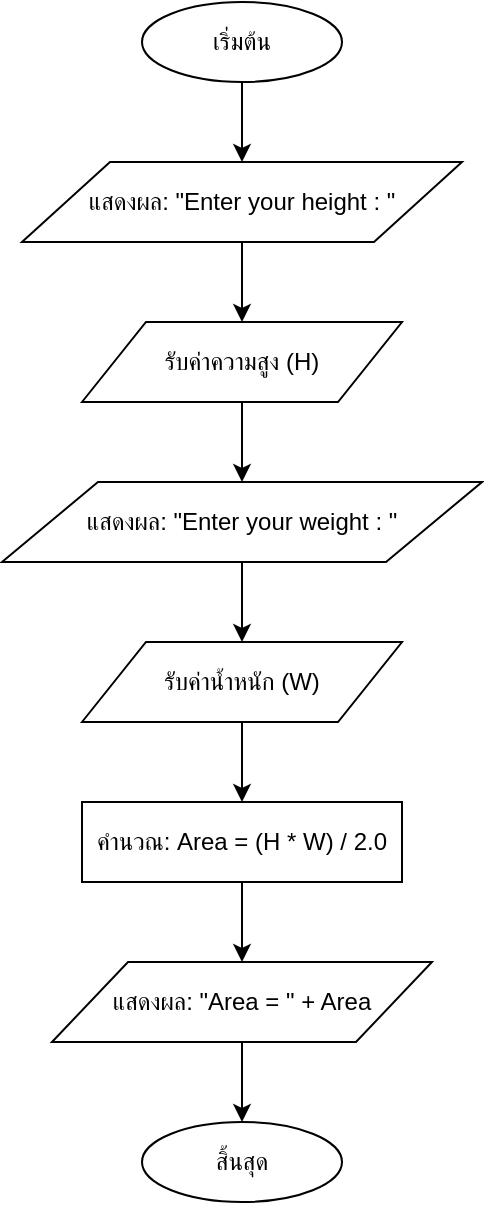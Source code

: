 <mxfile version="28.1.2">
  <diagram name="หน้า-1" id="ab_dqtc9z-DOFBjk1tps">
    <mxGraphModel dx="1042" dy="626" grid="1" gridSize="10" guides="1" tooltips="1" connect="1" arrows="1" fold="1" page="1" pageScale="1" pageWidth="827" pageHeight="1169" math="0" shadow="0">
      <root>
        <mxCell id="0" />
        <mxCell id="1" parent="0" />
        <mxCell id="sxJMv7evkV5N2YoHrMep-1" value="เริ่มต้น" style="shape=ellipse;whiteSpace=wrap;html=1;" vertex="1" parent="1">
          <mxGeometry x="350" y="40" width="100" height="40" as="geometry" />
        </mxCell>
        <mxCell id="sxJMv7evkV5N2YoHrMep-2" value="แสดงผล: &quot;Enter your height : &quot;" style="shape=parallelogram;perimeter=parallelogramPerimeter;whiteSpace=wrap;html=1;" vertex="1" parent="1">
          <mxGeometry x="290" y="120" width="220" height="40" as="geometry" />
        </mxCell>
        <mxCell id="sxJMv7evkV5N2YoHrMep-3" value="" style="endArrow=classic;html=1;exitX=0.5;exitY=1;entryX=0.5;entryY=0;" edge="1" parent="1" source="sxJMv7evkV5N2YoHrMep-1" target="sxJMv7evkV5N2YoHrMep-2">
          <mxGeometry width="50" height="50" relative="1" as="geometry">
            <mxPoint x="400" y="90" as="sourcePoint" />
            <mxPoint x="450" y="90" as="targetPoint" />
          </mxGeometry>
        </mxCell>
        <mxCell id="sxJMv7evkV5N2YoHrMep-4" value="รับค่าความสูง (H)" style="shape=parallelogram;perimeter=parallelogramPerimeter;whiteSpace=wrap;html=1;" vertex="1" parent="1">
          <mxGeometry x="320" y="200" width="160" height="40" as="geometry" />
        </mxCell>
        <mxCell id="sxJMv7evkV5N2YoHrMep-5" value="" style="endArrow=classic;html=1;exitX=0.5;exitY=1;entryX=0.5;entryY=0;" edge="1" parent="1" source="sxJMv7evkV5N2YoHrMep-2" target="sxJMv7evkV5N2YoHrMep-4">
          <mxGeometry width="50" height="50" relative="1" as="geometry">
            <mxPoint x="400" y="170" as="sourcePoint" />
            <mxPoint x="450" y="170" as="targetPoint" />
          </mxGeometry>
        </mxCell>
        <mxCell id="sxJMv7evkV5N2YoHrMep-6" value="แสดงผล: &quot;Enter your weight : &quot;" style="shape=parallelogram;perimeter=parallelogramPerimeter;whiteSpace=wrap;html=1;" vertex="1" parent="1">
          <mxGeometry x="280" y="280" width="240" height="40" as="geometry" />
        </mxCell>
        <mxCell id="sxJMv7evkV5N2YoHrMep-7" value="" style="endArrow=classic;html=1;exitX=0.5;exitY=1;entryX=0.5;entryY=0;" edge="1" parent="1" source="sxJMv7evkV5N2YoHrMep-4" target="sxJMv7evkV5N2YoHrMep-6">
          <mxGeometry width="50" height="50" relative="1" as="geometry">
            <mxPoint x="400" y="250" as="sourcePoint" />
            <mxPoint x="450" y="250" as="targetPoint" />
          </mxGeometry>
        </mxCell>
        <mxCell id="sxJMv7evkV5N2YoHrMep-8" value="รับค่าน้ำหนัก (W)" style="shape=parallelogram;perimeter=parallelogramPerimeter;whiteSpace=wrap;html=1;" vertex="1" parent="1">
          <mxGeometry x="320" y="360" width="160" height="40" as="geometry" />
        </mxCell>
        <mxCell id="sxJMv7evkV5N2YoHrMep-9" value="" style="endArrow=classic;html=1;exitX=0.5;exitY=1;entryX=0.5;entryY=0;" edge="1" parent="1" source="sxJMv7evkV5N2YoHrMep-6" target="sxJMv7evkV5N2YoHrMep-8">
          <mxGeometry width="50" height="50" relative="1" as="geometry">
            <mxPoint x="400" y="330" as="sourcePoint" />
            <mxPoint x="450" y="330" as="targetPoint" />
          </mxGeometry>
        </mxCell>
        <mxCell id="sxJMv7evkV5N2YoHrMep-10" value="คำนวณ: Area = (H * W) / 2.0" style="whiteSpace=wrap;html=1;" vertex="1" parent="1">
          <mxGeometry x="320" y="440" width="160" height="40" as="geometry" />
        </mxCell>
        <mxCell id="sxJMv7evkV5N2YoHrMep-11" value="" style="endArrow=classic;html=1;exitX=0.5;exitY=1;entryX=0.5;entryY=0;" edge="1" parent="1" source="sxJMv7evkV5N2YoHrMep-8" target="sxJMv7evkV5N2YoHrMep-10">
          <mxGeometry width="50" height="50" relative="1" as="geometry">
            <mxPoint x="400" y="410" as="sourcePoint" />
            <mxPoint x="450" y="410" as="targetPoint" />
          </mxGeometry>
        </mxCell>
        <mxCell id="sxJMv7evkV5N2YoHrMep-12" value="แสดงผล: &quot;Area = &quot; + Area" style="shape=parallelogram;perimeter=parallelogramPerimeter;whiteSpace=wrap;html=1;" vertex="1" parent="1">
          <mxGeometry x="305" y="520" width="190" height="40" as="geometry" />
        </mxCell>
        <mxCell id="sxJMv7evkV5N2YoHrMep-13" value="" style="endArrow=classic;html=1;exitX=0.5;exitY=1;entryX=0.5;entryY=0;" edge="1" parent="1" source="sxJMv7evkV5N2YoHrMep-10" target="sxJMv7evkV5N2YoHrMep-12">
          <mxGeometry width="50" height="50" relative="1" as="geometry">
            <mxPoint x="400" y="490" as="sourcePoint" />
            <mxPoint x="450" y="490" as="targetPoint" />
          </mxGeometry>
        </mxCell>
        <mxCell id="sxJMv7evkV5N2YoHrMep-14" value="สิ้นสุด" style="shape=ellipse;whiteSpace=wrap;html=1;" vertex="1" parent="1">
          <mxGeometry x="350" y="600" width="100" height="40" as="geometry" />
        </mxCell>
        <mxCell id="sxJMv7evkV5N2YoHrMep-15" value="" style="endArrow=classic;html=1;exitX=0.5;exitY=1;entryX=0.5;entryY=0;" edge="1" parent="1" source="sxJMv7evkV5N2YoHrMep-12" target="sxJMv7evkV5N2YoHrMep-14">
          <mxGeometry width="50" height="50" relative="1" as="geometry">
            <mxPoint x="400" y="570" as="sourcePoint" />
            <mxPoint x="450" y="570" as="targetPoint" />
          </mxGeometry>
        </mxCell>
      </root>
    </mxGraphModel>
  </diagram>
</mxfile>
